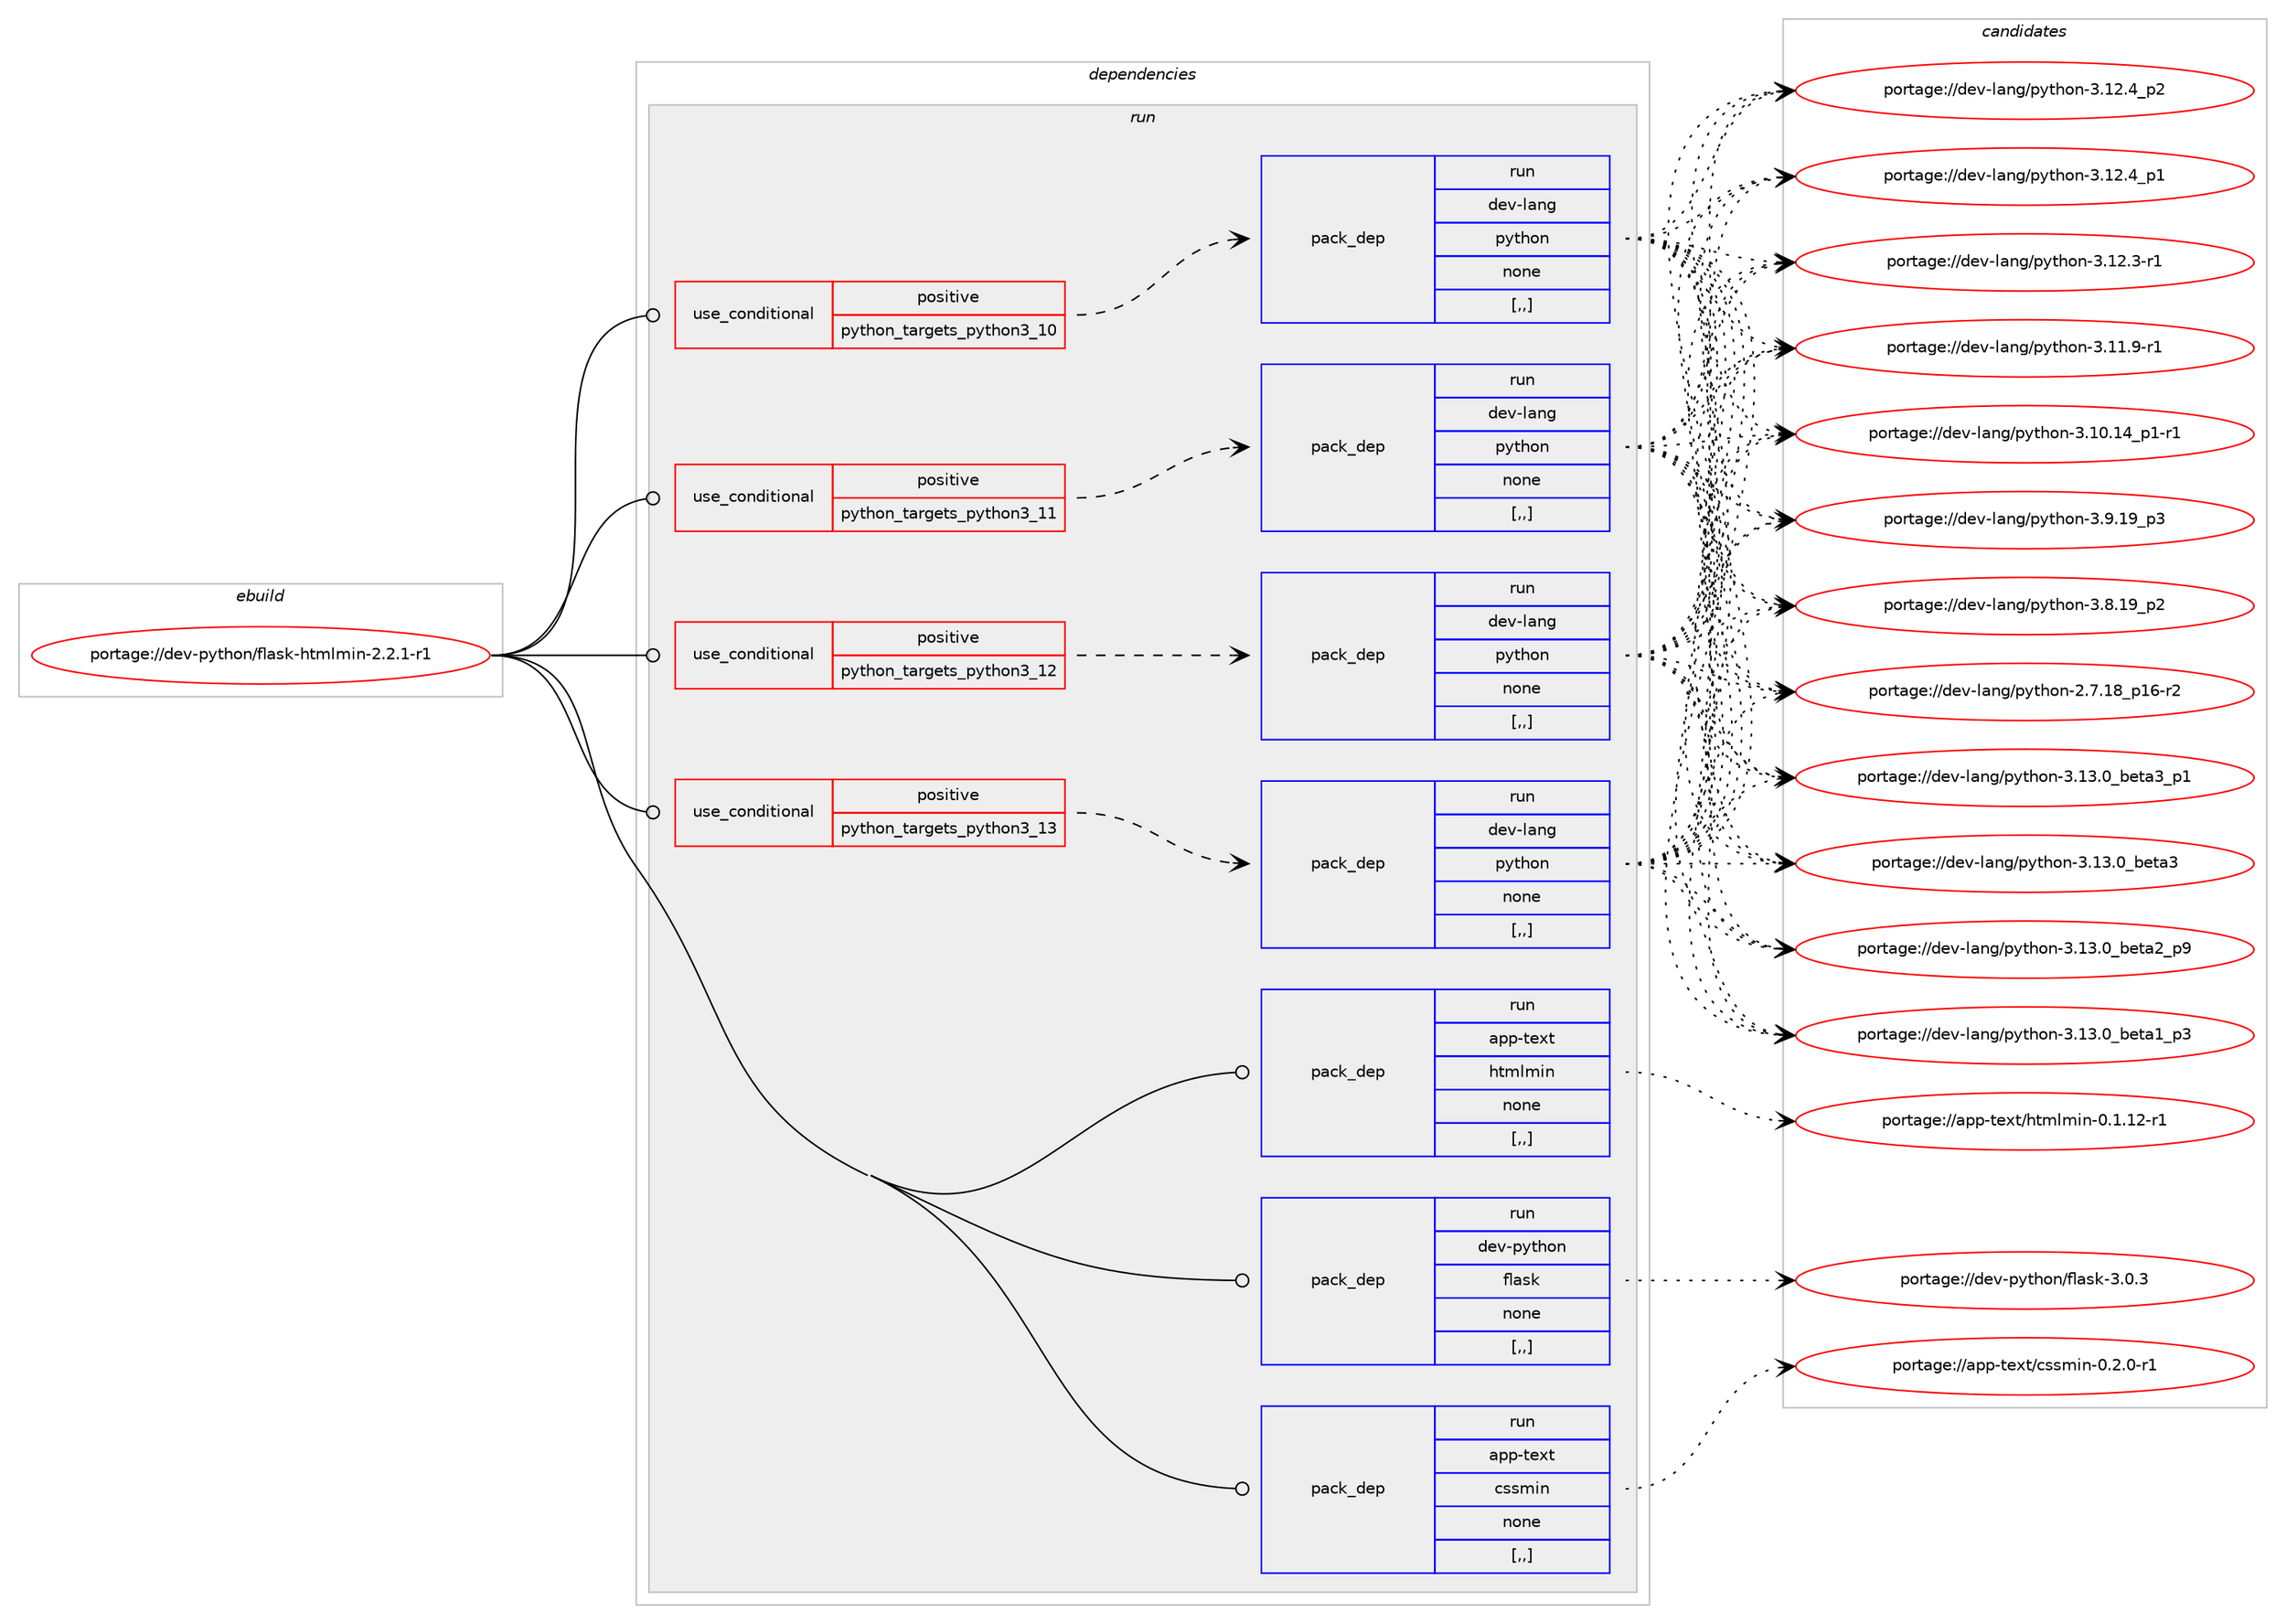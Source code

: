 digraph prolog {

# *************
# Graph options
# *************

newrank=true;
concentrate=true;
compound=true;
graph [rankdir=LR,fontname=Helvetica,fontsize=10,ranksep=1.5];#, ranksep=2.5, nodesep=0.2];
edge  [arrowhead=vee];
node  [fontname=Helvetica,fontsize=10];

# **********
# The ebuild
# **********

subgraph cluster_leftcol {
color=gray;
label=<<i>ebuild</i>>;
id [label="portage://dev-python/flask-htmlmin-2.2.1-r1", color=red, width=4, href="../dev-python/flask-htmlmin-2.2.1-r1.svg"];
}

# ****************
# The dependencies
# ****************

subgraph cluster_midcol {
color=gray;
label=<<i>dependencies</i>>;
subgraph cluster_compile {
fillcolor="#eeeeee";
style=filled;
label=<<i>compile</i>>;
}
subgraph cluster_compileandrun {
fillcolor="#eeeeee";
style=filled;
label=<<i>compile and run</i>>;
}
subgraph cluster_run {
fillcolor="#eeeeee";
style=filled;
label=<<i>run</i>>;
subgraph cond32693 {
dependency145921 [label=<<TABLE BORDER="0" CELLBORDER="1" CELLSPACING="0" CELLPADDING="4"><TR><TD ROWSPAN="3" CELLPADDING="10">use_conditional</TD></TR><TR><TD>positive</TD></TR><TR><TD>python_targets_python3_10</TD></TR></TABLE>>, shape=none, color=red];
subgraph pack111979 {
dependency145922 [label=<<TABLE BORDER="0" CELLBORDER="1" CELLSPACING="0" CELLPADDING="4" WIDTH="220"><TR><TD ROWSPAN="6" CELLPADDING="30">pack_dep</TD></TR><TR><TD WIDTH="110">run</TD></TR><TR><TD>dev-lang</TD></TR><TR><TD>python</TD></TR><TR><TD>none</TD></TR><TR><TD>[,,]</TD></TR></TABLE>>, shape=none, color=blue];
}
dependency145921:e -> dependency145922:w [weight=20,style="dashed",arrowhead="vee"];
}
id:e -> dependency145921:w [weight=20,style="solid",arrowhead="odot"];
subgraph cond32694 {
dependency145923 [label=<<TABLE BORDER="0" CELLBORDER="1" CELLSPACING="0" CELLPADDING="4"><TR><TD ROWSPAN="3" CELLPADDING="10">use_conditional</TD></TR><TR><TD>positive</TD></TR><TR><TD>python_targets_python3_11</TD></TR></TABLE>>, shape=none, color=red];
subgraph pack111980 {
dependency145924 [label=<<TABLE BORDER="0" CELLBORDER="1" CELLSPACING="0" CELLPADDING="4" WIDTH="220"><TR><TD ROWSPAN="6" CELLPADDING="30">pack_dep</TD></TR><TR><TD WIDTH="110">run</TD></TR><TR><TD>dev-lang</TD></TR><TR><TD>python</TD></TR><TR><TD>none</TD></TR><TR><TD>[,,]</TD></TR></TABLE>>, shape=none, color=blue];
}
dependency145923:e -> dependency145924:w [weight=20,style="dashed",arrowhead="vee"];
}
id:e -> dependency145923:w [weight=20,style="solid",arrowhead="odot"];
subgraph cond32695 {
dependency145925 [label=<<TABLE BORDER="0" CELLBORDER="1" CELLSPACING="0" CELLPADDING="4"><TR><TD ROWSPAN="3" CELLPADDING="10">use_conditional</TD></TR><TR><TD>positive</TD></TR><TR><TD>python_targets_python3_12</TD></TR></TABLE>>, shape=none, color=red];
subgraph pack111981 {
dependency145926 [label=<<TABLE BORDER="0" CELLBORDER="1" CELLSPACING="0" CELLPADDING="4" WIDTH="220"><TR><TD ROWSPAN="6" CELLPADDING="30">pack_dep</TD></TR><TR><TD WIDTH="110">run</TD></TR><TR><TD>dev-lang</TD></TR><TR><TD>python</TD></TR><TR><TD>none</TD></TR><TR><TD>[,,]</TD></TR></TABLE>>, shape=none, color=blue];
}
dependency145925:e -> dependency145926:w [weight=20,style="dashed",arrowhead="vee"];
}
id:e -> dependency145925:w [weight=20,style="solid",arrowhead="odot"];
subgraph cond32696 {
dependency145927 [label=<<TABLE BORDER="0" CELLBORDER="1" CELLSPACING="0" CELLPADDING="4"><TR><TD ROWSPAN="3" CELLPADDING="10">use_conditional</TD></TR><TR><TD>positive</TD></TR><TR><TD>python_targets_python3_13</TD></TR></TABLE>>, shape=none, color=red];
subgraph pack111982 {
dependency145928 [label=<<TABLE BORDER="0" CELLBORDER="1" CELLSPACING="0" CELLPADDING="4" WIDTH="220"><TR><TD ROWSPAN="6" CELLPADDING="30">pack_dep</TD></TR><TR><TD WIDTH="110">run</TD></TR><TR><TD>dev-lang</TD></TR><TR><TD>python</TD></TR><TR><TD>none</TD></TR><TR><TD>[,,]</TD></TR></TABLE>>, shape=none, color=blue];
}
dependency145927:e -> dependency145928:w [weight=20,style="dashed",arrowhead="vee"];
}
id:e -> dependency145927:w [weight=20,style="solid",arrowhead="odot"];
subgraph pack111983 {
dependency145929 [label=<<TABLE BORDER="0" CELLBORDER="1" CELLSPACING="0" CELLPADDING="4" WIDTH="220"><TR><TD ROWSPAN="6" CELLPADDING="30">pack_dep</TD></TR><TR><TD WIDTH="110">run</TD></TR><TR><TD>app-text</TD></TR><TR><TD>cssmin</TD></TR><TR><TD>none</TD></TR><TR><TD>[,,]</TD></TR></TABLE>>, shape=none, color=blue];
}
id:e -> dependency145929:w [weight=20,style="solid",arrowhead="odot"];
subgraph pack111984 {
dependency145930 [label=<<TABLE BORDER="0" CELLBORDER="1" CELLSPACING="0" CELLPADDING="4" WIDTH="220"><TR><TD ROWSPAN="6" CELLPADDING="30">pack_dep</TD></TR><TR><TD WIDTH="110">run</TD></TR><TR><TD>app-text</TD></TR><TR><TD>htmlmin</TD></TR><TR><TD>none</TD></TR><TR><TD>[,,]</TD></TR></TABLE>>, shape=none, color=blue];
}
id:e -> dependency145930:w [weight=20,style="solid",arrowhead="odot"];
subgraph pack111985 {
dependency145931 [label=<<TABLE BORDER="0" CELLBORDER="1" CELLSPACING="0" CELLPADDING="4" WIDTH="220"><TR><TD ROWSPAN="6" CELLPADDING="30">pack_dep</TD></TR><TR><TD WIDTH="110">run</TD></TR><TR><TD>dev-python</TD></TR><TR><TD>flask</TD></TR><TR><TD>none</TD></TR><TR><TD>[,,]</TD></TR></TABLE>>, shape=none, color=blue];
}
id:e -> dependency145931:w [weight=20,style="solid",arrowhead="odot"];
}
}

# **************
# The candidates
# **************

subgraph cluster_choices {
rank=same;
color=gray;
label=<<i>candidates</i>>;

subgraph choice111979 {
color=black;
nodesep=1;
choice10010111845108971101034711212111610411111045514649514648959810111697519511249 [label="portage://dev-lang/python-3.13.0_beta3_p1", color=red, width=4,href="../dev-lang/python-3.13.0_beta3_p1.svg"];
choice1001011184510897110103471121211161041111104551464951464895981011169751 [label="portage://dev-lang/python-3.13.0_beta3", color=red, width=4,href="../dev-lang/python-3.13.0_beta3.svg"];
choice10010111845108971101034711212111610411111045514649514648959810111697509511257 [label="portage://dev-lang/python-3.13.0_beta2_p9", color=red, width=4,href="../dev-lang/python-3.13.0_beta2_p9.svg"];
choice10010111845108971101034711212111610411111045514649514648959810111697499511251 [label="portage://dev-lang/python-3.13.0_beta1_p3", color=red, width=4,href="../dev-lang/python-3.13.0_beta1_p3.svg"];
choice100101118451089711010347112121116104111110455146495046529511250 [label="portage://dev-lang/python-3.12.4_p2", color=red, width=4,href="../dev-lang/python-3.12.4_p2.svg"];
choice100101118451089711010347112121116104111110455146495046529511249 [label="portage://dev-lang/python-3.12.4_p1", color=red, width=4,href="../dev-lang/python-3.12.4_p1.svg"];
choice100101118451089711010347112121116104111110455146495046514511449 [label="portage://dev-lang/python-3.12.3-r1", color=red, width=4,href="../dev-lang/python-3.12.3-r1.svg"];
choice100101118451089711010347112121116104111110455146494946574511449 [label="portage://dev-lang/python-3.11.9-r1", color=red, width=4,href="../dev-lang/python-3.11.9-r1.svg"];
choice100101118451089711010347112121116104111110455146494846495295112494511449 [label="portage://dev-lang/python-3.10.14_p1-r1", color=red, width=4,href="../dev-lang/python-3.10.14_p1-r1.svg"];
choice100101118451089711010347112121116104111110455146574649579511251 [label="portage://dev-lang/python-3.9.19_p3", color=red, width=4,href="../dev-lang/python-3.9.19_p3.svg"];
choice100101118451089711010347112121116104111110455146564649579511250 [label="portage://dev-lang/python-3.8.19_p2", color=red, width=4,href="../dev-lang/python-3.8.19_p2.svg"];
choice100101118451089711010347112121116104111110455046554649569511249544511450 [label="portage://dev-lang/python-2.7.18_p16-r2", color=red, width=4,href="../dev-lang/python-2.7.18_p16-r2.svg"];
dependency145922:e -> choice10010111845108971101034711212111610411111045514649514648959810111697519511249:w [style=dotted,weight="100"];
dependency145922:e -> choice1001011184510897110103471121211161041111104551464951464895981011169751:w [style=dotted,weight="100"];
dependency145922:e -> choice10010111845108971101034711212111610411111045514649514648959810111697509511257:w [style=dotted,weight="100"];
dependency145922:e -> choice10010111845108971101034711212111610411111045514649514648959810111697499511251:w [style=dotted,weight="100"];
dependency145922:e -> choice100101118451089711010347112121116104111110455146495046529511250:w [style=dotted,weight="100"];
dependency145922:e -> choice100101118451089711010347112121116104111110455146495046529511249:w [style=dotted,weight="100"];
dependency145922:e -> choice100101118451089711010347112121116104111110455146495046514511449:w [style=dotted,weight="100"];
dependency145922:e -> choice100101118451089711010347112121116104111110455146494946574511449:w [style=dotted,weight="100"];
dependency145922:e -> choice100101118451089711010347112121116104111110455146494846495295112494511449:w [style=dotted,weight="100"];
dependency145922:e -> choice100101118451089711010347112121116104111110455146574649579511251:w [style=dotted,weight="100"];
dependency145922:e -> choice100101118451089711010347112121116104111110455146564649579511250:w [style=dotted,weight="100"];
dependency145922:e -> choice100101118451089711010347112121116104111110455046554649569511249544511450:w [style=dotted,weight="100"];
}
subgraph choice111980 {
color=black;
nodesep=1;
choice10010111845108971101034711212111610411111045514649514648959810111697519511249 [label="portage://dev-lang/python-3.13.0_beta3_p1", color=red, width=4,href="../dev-lang/python-3.13.0_beta3_p1.svg"];
choice1001011184510897110103471121211161041111104551464951464895981011169751 [label="portage://dev-lang/python-3.13.0_beta3", color=red, width=4,href="../dev-lang/python-3.13.0_beta3.svg"];
choice10010111845108971101034711212111610411111045514649514648959810111697509511257 [label="portage://dev-lang/python-3.13.0_beta2_p9", color=red, width=4,href="../dev-lang/python-3.13.0_beta2_p9.svg"];
choice10010111845108971101034711212111610411111045514649514648959810111697499511251 [label="portage://dev-lang/python-3.13.0_beta1_p3", color=red, width=4,href="../dev-lang/python-3.13.0_beta1_p3.svg"];
choice100101118451089711010347112121116104111110455146495046529511250 [label="portage://dev-lang/python-3.12.4_p2", color=red, width=4,href="../dev-lang/python-3.12.4_p2.svg"];
choice100101118451089711010347112121116104111110455146495046529511249 [label="portage://dev-lang/python-3.12.4_p1", color=red, width=4,href="../dev-lang/python-3.12.4_p1.svg"];
choice100101118451089711010347112121116104111110455146495046514511449 [label="portage://dev-lang/python-3.12.3-r1", color=red, width=4,href="../dev-lang/python-3.12.3-r1.svg"];
choice100101118451089711010347112121116104111110455146494946574511449 [label="portage://dev-lang/python-3.11.9-r1", color=red, width=4,href="../dev-lang/python-3.11.9-r1.svg"];
choice100101118451089711010347112121116104111110455146494846495295112494511449 [label="portage://dev-lang/python-3.10.14_p1-r1", color=red, width=4,href="../dev-lang/python-3.10.14_p1-r1.svg"];
choice100101118451089711010347112121116104111110455146574649579511251 [label="portage://dev-lang/python-3.9.19_p3", color=red, width=4,href="../dev-lang/python-3.9.19_p3.svg"];
choice100101118451089711010347112121116104111110455146564649579511250 [label="portage://dev-lang/python-3.8.19_p2", color=red, width=4,href="../dev-lang/python-3.8.19_p2.svg"];
choice100101118451089711010347112121116104111110455046554649569511249544511450 [label="portage://dev-lang/python-2.7.18_p16-r2", color=red, width=4,href="../dev-lang/python-2.7.18_p16-r2.svg"];
dependency145924:e -> choice10010111845108971101034711212111610411111045514649514648959810111697519511249:w [style=dotted,weight="100"];
dependency145924:e -> choice1001011184510897110103471121211161041111104551464951464895981011169751:w [style=dotted,weight="100"];
dependency145924:e -> choice10010111845108971101034711212111610411111045514649514648959810111697509511257:w [style=dotted,weight="100"];
dependency145924:e -> choice10010111845108971101034711212111610411111045514649514648959810111697499511251:w [style=dotted,weight="100"];
dependency145924:e -> choice100101118451089711010347112121116104111110455146495046529511250:w [style=dotted,weight="100"];
dependency145924:e -> choice100101118451089711010347112121116104111110455146495046529511249:w [style=dotted,weight="100"];
dependency145924:e -> choice100101118451089711010347112121116104111110455146495046514511449:w [style=dotted,weight="100"];
dependency145924:e -> choice100101118451089711010347112121116104111110455146494946574511449:w [style=dotted,weight="100"];
dependency145924:e -> choice100101118451089711010347112121116104111110455146494846495295112494511449:w [style=dotted,weight="100"];
dependency145924:e -> choice100101118451089711010347112121116104111110455146574649579511251:w [style=dotted,weight="100"];
dependency145924:e -> choice100101118451089711010347112121116104111110455146564649579511250:w [style=dotted,weight="100"];
dependency145924:e -> choice100101118451089711010347112121116104111110455046554649569511249544511450:w [style=dotted,weight="100"];
}
subgraph choice111981 {
color=black;
nodesep=1;
choice10010111845108971101034711212111610411111045514649514648959810111697519511249 [label="portage://dev-lang/python-3.13.0_beta3_p1", color=red, width=4,href="../dev-lang/python-3.13.0_beta3_p1.svg"];
choice1001011184510897110103471121211161041111104551464951464895981011169751 [label="portage://dev-lang/python-3.13.0_beta3", color=red, width=4,href="../dev-lang/python-3.13.0_beta3.svg"];
choice10010111845108971101034711212111610411111045514649514648959810111697509511257 [label="portage://dev-lang/python-3.13.0_beta2_p9", color=red, width=4,href="../dev-lang/python-3.13.0_beta2_p9.svg"];
choice10010111845108971101034711212111610411111045514649514648959810111697499511251 [label="portage://dev-lang/python-3.13.0_beta1_p3", color=red, width=4,href="../dev-lang/python-3.13.0_beta1_p3.svg"];
choice100101118451089711010347112121116104111110455146495046529511250 [label="portage://dev-lang/python-3.12.4_p2", color=red, width=4,href="../dev-lang/python-3.12.4_p2.svg"];
choice100101118451089711010347112121116104111110455146495046529511249 [label="portage://dev-lang/python-3.12.4_p1", color=red, width=4,href="../dev-lang/python-3.12.4_p1.svg"];
choice100101118451089711010347112121116104111110455146495046514511449 [label="portage://dev-lang/python-3.12.3-r1", color=red, width=4,href="../dev-lang/python-3.12.3-r1.svg"];
choice100101118451089711010347112121116104111110455146494946574511449 [label="portage://dev-lang/python-3.11.9-r1", color=red, width=4,href="../dev-lang/python-3.11.9-r1.svg"];
choice100101118451089711010347112121116104111110455146494846495295112494511449 [label="portage://dev-lang/python-3.10.14_p1-r1", color=red, width=4,href="../dev-lang/python-3.10.14_p1-r1.svg"];
choice100101118451089711010347112121116104111110455146574649579511251 [label="portage://dev-lang/python-3.9.19_p3", color=red, width=4,href="../dev-lang/python-3.9.19_p3.svg"];
choice100101118451089711010347112121116104111110455146564649579511250 [label="portage://dev-lang/python-3.8.19_p2", color=red, width=4,href="../dev-lang/python-3.8.19_p2.svg"];
choice100101118451089711010347112121116104111110455046554649569511249544511450 [label="portage://dev-lang/python-2.7.18_p16-r2", color=red, width=4,href="../dev-lang/python-2.7.18_p16-r2.svg"];
dependency145926:e -> choice10010111845108971101034711212111610411111045514649514648959810111697519511249:w [style=dotted,weight="100"];
dependency145926:e -> choice1001011184510897110103471121211161041111104551464951464895981011169751:w [style=dotted,weight="100"];
dependency145926:e -> choice10010111845108971101034711212111610411111045514649514648959810111697509511257:w [style=dotted,weight="100"];
dependency145926:e -> choice10010111845108971101034711212111610411111045514649514648959810111697499511251:w [style=dotted,weight="100"];
dependency145926:e -> choice100101118451089711010347112121116104111110455146495046529511250:w [style=dotted,weight="100"];
dependency145926:e -> choice100101118451089711010347112121116104111110455146495046529511249:w [style=dotted,weight="100"];
dependency145926:e -> choice100101118451089711010347112121116104111110455146495046514511449:w [style=dotted,weight="100"];
dependency145926:e -> choice100101118451089711010347112121116104111110455146494946574511449:w [style=dotted,weight="100"];
dependency145926:e -> choice100101118451089711010347112121116104111110455146494846495295112494511449:w [style=dotted,weight="100"];
dependency145926:e -> choice100101118451089711010347112121116104111110455146574649579511251:w [style=dotted,weight="100"];
dependency145926:e -> choice100101118451089711010347112121116104111110455146564649579511250:w [style=dotted,weight="100"];
dependency145926:e -> choice100101118451089711010347112121116104111110455046554649569511249544511450:w [style=dotted,weight="100"];
}
subgraph choice111982 {
color=black;
nodesep=1;
choice10010111845108971101034711212111610411111045514649514648959810111697519511249 [label="portage://dev-lang/python-3.13.0_beta3_p1", color=red, width=4,href="../dev-lang/python-3.13.0_beta3_p1.svg"];
choice1001011184510897110103471121211161041111104551464951464895981011169751 [label="portage://dev-lang/python-3.13.0_beta3", color=red, width=4,href="../dev-lang/python-3.13.0_beta3.svg"];
choice10010111845108971101034711212111610411111045514649514648959810111697509511257 [label="portage://dev-lang/python-3.13.0_beta2_p9", color=red, width=4,href="../dev-lang/python-3.13.0_beta2_p9.svg"];
choice10010111845108971101034711212111610411111045514649514648959810111697499511251 [label="portage://dev-lang/python-3.13.0_beta1_p3", color=red, width=4,href="../dev-lang/python-3.13.0_beta1_p3.svg"];
choice100101118451089711010347112121116104111110455146495046529511250 [label="portage://dev-lang/python-3.12.4_p2", color=red, width=4,href="../dev-lang/python-3.12.4_p2.svg"];
choice100101118451089711010347112121116104111110455146495046529511249 [label="portage://dev-lang/python-3.12.4_p1", color=red, width=4,href="../dev-lang/python-3.12.4_p1.svg"];
choice100101118451089711010347112121116104111110455146495046514511449 [label="portage://dev-lang/python-3.12.3-r1", color=red, width=4,href="../dev-lang/python-3.12.3-r1.svg"];
choice100101118451089711010347112121116104111110455146494946574511449 [label="portage://dev-lang/python-3.11.9-r1", color=red, width=4,href="../dev-lang/python-3.11.9-r1.svg"];
choice100101118451089711010347112121116104111110455146494846495295112494511449 [label="portage://dev-lang/python-3.10.14_p1-r1", color=red, width=4,href="../dev-lang/python-3.10.14_p1-r1.svg"];
choice100101118451089711010347112121116104111110455146574649579511251 [label="portage://dev-lang/python-3.9.19_p3", color=red, width=4,href="../dev-lang/python-3.9.19_p3.svg"];
choice100101118451089711010347112121116104111110455146564649579511250 [label="portage://dev-lang/python-3.8.19_p2", color=red, width=4,href="../dev-lang/python-3.8.19_p2.svg"];
choice100101118451089711010347112121116104111110455046554649569511249544511450 [label="portage://dev-lang/python-2.7.18_p16-r2", color=red, width=4,href="../dev-lang/python-2.7.18_p16-r2.svg"];
dependency145928:e -> choice10010111845108971101034711212111610411111045514649514648959810111697519511249:w [style=dotted,weight="100"];
dependency145928:e -> choice1001011184510897110103471121211161041111104551464951464895981011169751:w [style=dotted,weight="100"];
dependency145928:e -> choice10010111845108971101034711212111610411111045514649514648959810111697509511257:w [style=dotted,weight="100"];
dependency145928:e -> choice10010111845108971101034711212111610411111045514649514648959810111697499511251:w [style=dotted,weight="100"];
dependency145928:e -> choice100101118451089711010347112121116104111110455146495046529511250:w [style=dotted,weight="100"];
dependency145928:e -> choice100101118451089711010347112121116104111110455146495046529511249:w [style=dotted,weight="100"];
dependency145928:e -> choice100101118451089711010347112121116104111110455146495046514511449:w [style=dotted,weight="100"];
dependency145928:e -> choice100101118451089711010347112121116104111110455146494946574511449:w [style=dotted,weight="100"];
dependency145928:e -> choice100101118451089711010347112121116104111110455146494846495295112494511449:w [style=dotted,weight="100"];
dependency145928:e -> choice100101118451089711010347112121116104111110455146574649579511251:w [style=dotted,weight="100"];
dependency145928:e -> choice100101118451089711010347112121116104111110455146564649579511250:w [style=dotted,weight="100"];
dependency145928:e -> choice100101118451089711010347112121116104111110455046554649569511249544511450:w [style=dotted,weight="100"];
}
subgraph choice111983 {
color=black;
nodesep=1;
choice971121124511610112011647991151151091051104548465046484511449 [label="portage://app-text/cssmin-0.2.0-r1", color=red, width=4,href="../app-text/cssmin-0.2.0-r1.svg"];
dependency145929:e -> choice971121124511610112011647991151151091051104548465046484511449:w [style=dotted,weight="100"];
}
subgraph choice111984 {
color=black;
nodesep=1;
choice971121124511610112011647104116109108109105110454846494649504511449 [label="portage://app-text/htmlmin-0.1.12-r1", color=red, width=4,href="../app-text/htmlmin-0.1.12-r1.svg"];
dependency145930:e -> choice971121124511610112011647104116109108109105110454846494649504511449:w [style=dotted,weight="100"];
}
subgraph choice111985 {
color=black;
nodesep=1;
choice100101118451121211161041111104710210897115107455146484651 [label="portage://dev-python/flask-3.0.3", color=red, width=4,href="../dev-python/flask-3.0.3.svg"];
dependency145931:e -> choice100101118451121211161041111104710210897115107455146484651:w [style=dotted,weight="100"];
}
}

}
